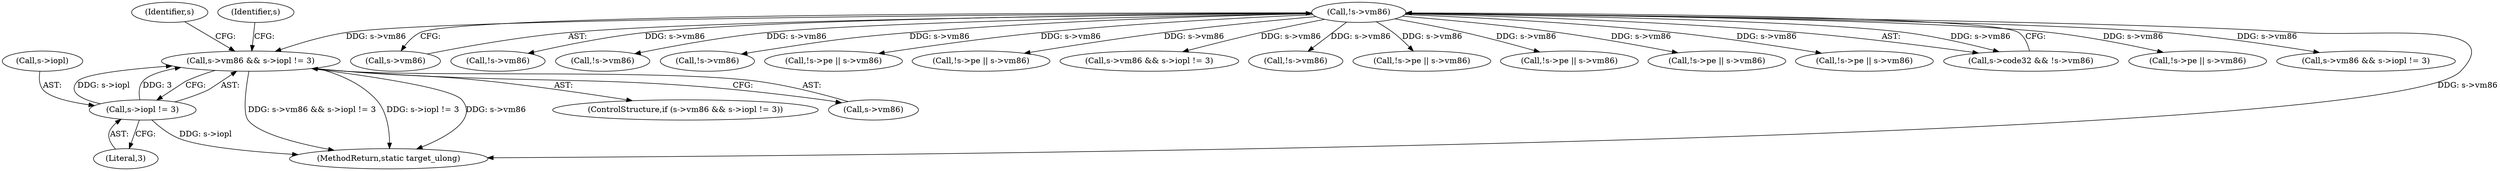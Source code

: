 digraph "0_qemu_30663fd26c0307e414622c7a8607fbc04f92ec14@pointer" {
"1006561" [label="(Call,s->vm86 && s->iopl != 3)"];
"1000778" [label="(Call,!s->vm86)"];
"1006565" [label="(Call,s->iopl != 3)"];
"1006565" [label="(Call,s->iopl != 3)"];
"1000779" [label="(Call,s->vm86)"];
"1006088" [label="(Call,!s->vm86)"];
"1002289" [label="(Call,!s->vm86)"];
"1006560" [label="(ControlStructure,if (s->vm86 && s->iopl != 3))"];
"1007660" [label="(Call,!s->vm86)"];
"1008453" [label="(Call,!s->pe || s->vm86)"];
"1006562" [label="(Call,s->vm86)"];
"1009870" [label="(Call,!s->pe || s->vm86)"];
"1006569" [label="(Literal,3)"];
"1006596" [label="(Call,s->vm86 && s->iopl != 3)"];
"1006582" [label="(Identifier,s)"];
"1006572" [label="(Identifier,s)"];
"1006561" [label="(Call,s->vm86 && s->iopl != 3)"];
"1006566" [label="(Call,s->iopl)"];
"1002203" [label="(Call,!s->vm86)"];
"1008406" [label="(Call,!s->pe || s->vm86)"];
"1009717" [label="(Call,!s->pe || s->vm86)"];
"1008282" [label="(Call,!s->pe || s->vm86)"];
"1008367" [label="(Call,!s->pe || s->vm86)"];
"1011840" [label="(MethodReturn,static target_ulong)"];
"1000778" [label="(Call,!s->vm86)"];
"1000774" [label="(Call,s->code32 && !s->vm86)"];
"1008321" [label="(Call,!s->pe || s->vm86)"];
"1007587" [label="(Call,s->vm86 && s->iopl != 3)"];
"1006561" -> "1006560"  [label="AST: "];
"1006561" -> "1006562"  [label="CFG: "];
"1006561" -> "1006565"  [label="CFG: "];
"1006562" -> "1006561"  [label="AST: "];
"1006565" -> "1006561"  [label="AST: "];
"1006572" -> "1006561"  [label="CFG: "];
"1006582" -> "1006561"  [label="CFG: "];
"1006561" -> "1011840"  [label="DDG: s->vm86 && s->iopl != 3"];
"1006561" -> "1011840"  [label="DDG: s->iopl != 3"];
"1006561" -> "1011840"  [label="DDG: s->vm86"];
"1000778" -> "1006561"  [label="DDG: s->vm86"];
"1006565" -> "1006561"  [label="DDG: s->iopl"];
"1006565" -> "1006561"  [label="DDG: 3"];
"1000778" -> "1000774"  [label="AST: "];
"1000778" -> "1000779"  [label="CFG: "];
"1000779" -> "1000778"  [label="AST: "];
"1000774" -> "1000778"  [label="CFG: "];
"1000778" -> "1011840"  [label="DDG: s->vm86"];
"1000778" -> "1000774"  [label="DDG: s->vm86"];
"1000778" -> "1002203"  [label="DDG: s->vm86"];
"1000778" -> "1002289"  [label="DDG: s->vm86"];
"1000778" -> "1006088"  [label="DDG: s->vm86"];
"1000778" -> "1006596"  [label="DDG: s->vm86"];
"1000778" -> "1007587"  [label="DDG: s->vm86"];
"1000778" -> "1007660"  [label="DDG: s->vm86"];
"1000778" -> "1008282"  [label="DDG: s->vm86"];
"1000778" -> "1008321"  [label="DDG: s->vm86"];
"1000778" -> "1008367"  [label="DDG: s->vm86"];
"1000778" -> "1008406"  [label="DDG: s->vm86"];
"1000778" -> "1008453"  [label="DDG: s->vm86"];
"1000778" -> "1009717"  [label="DDG: s->vm86"];
"1000778" -> "1009870"  [label="DDG: s->vm86"];
"1006565" -> "1006569"  [label="CFG: "];
"1006566" -> "1006565"  [label="AST: "];
"1006569" -> "1006565"  [label="AST: "];
"1006565" -> "1011840"  [label="DDG: s->iopl"];
}
